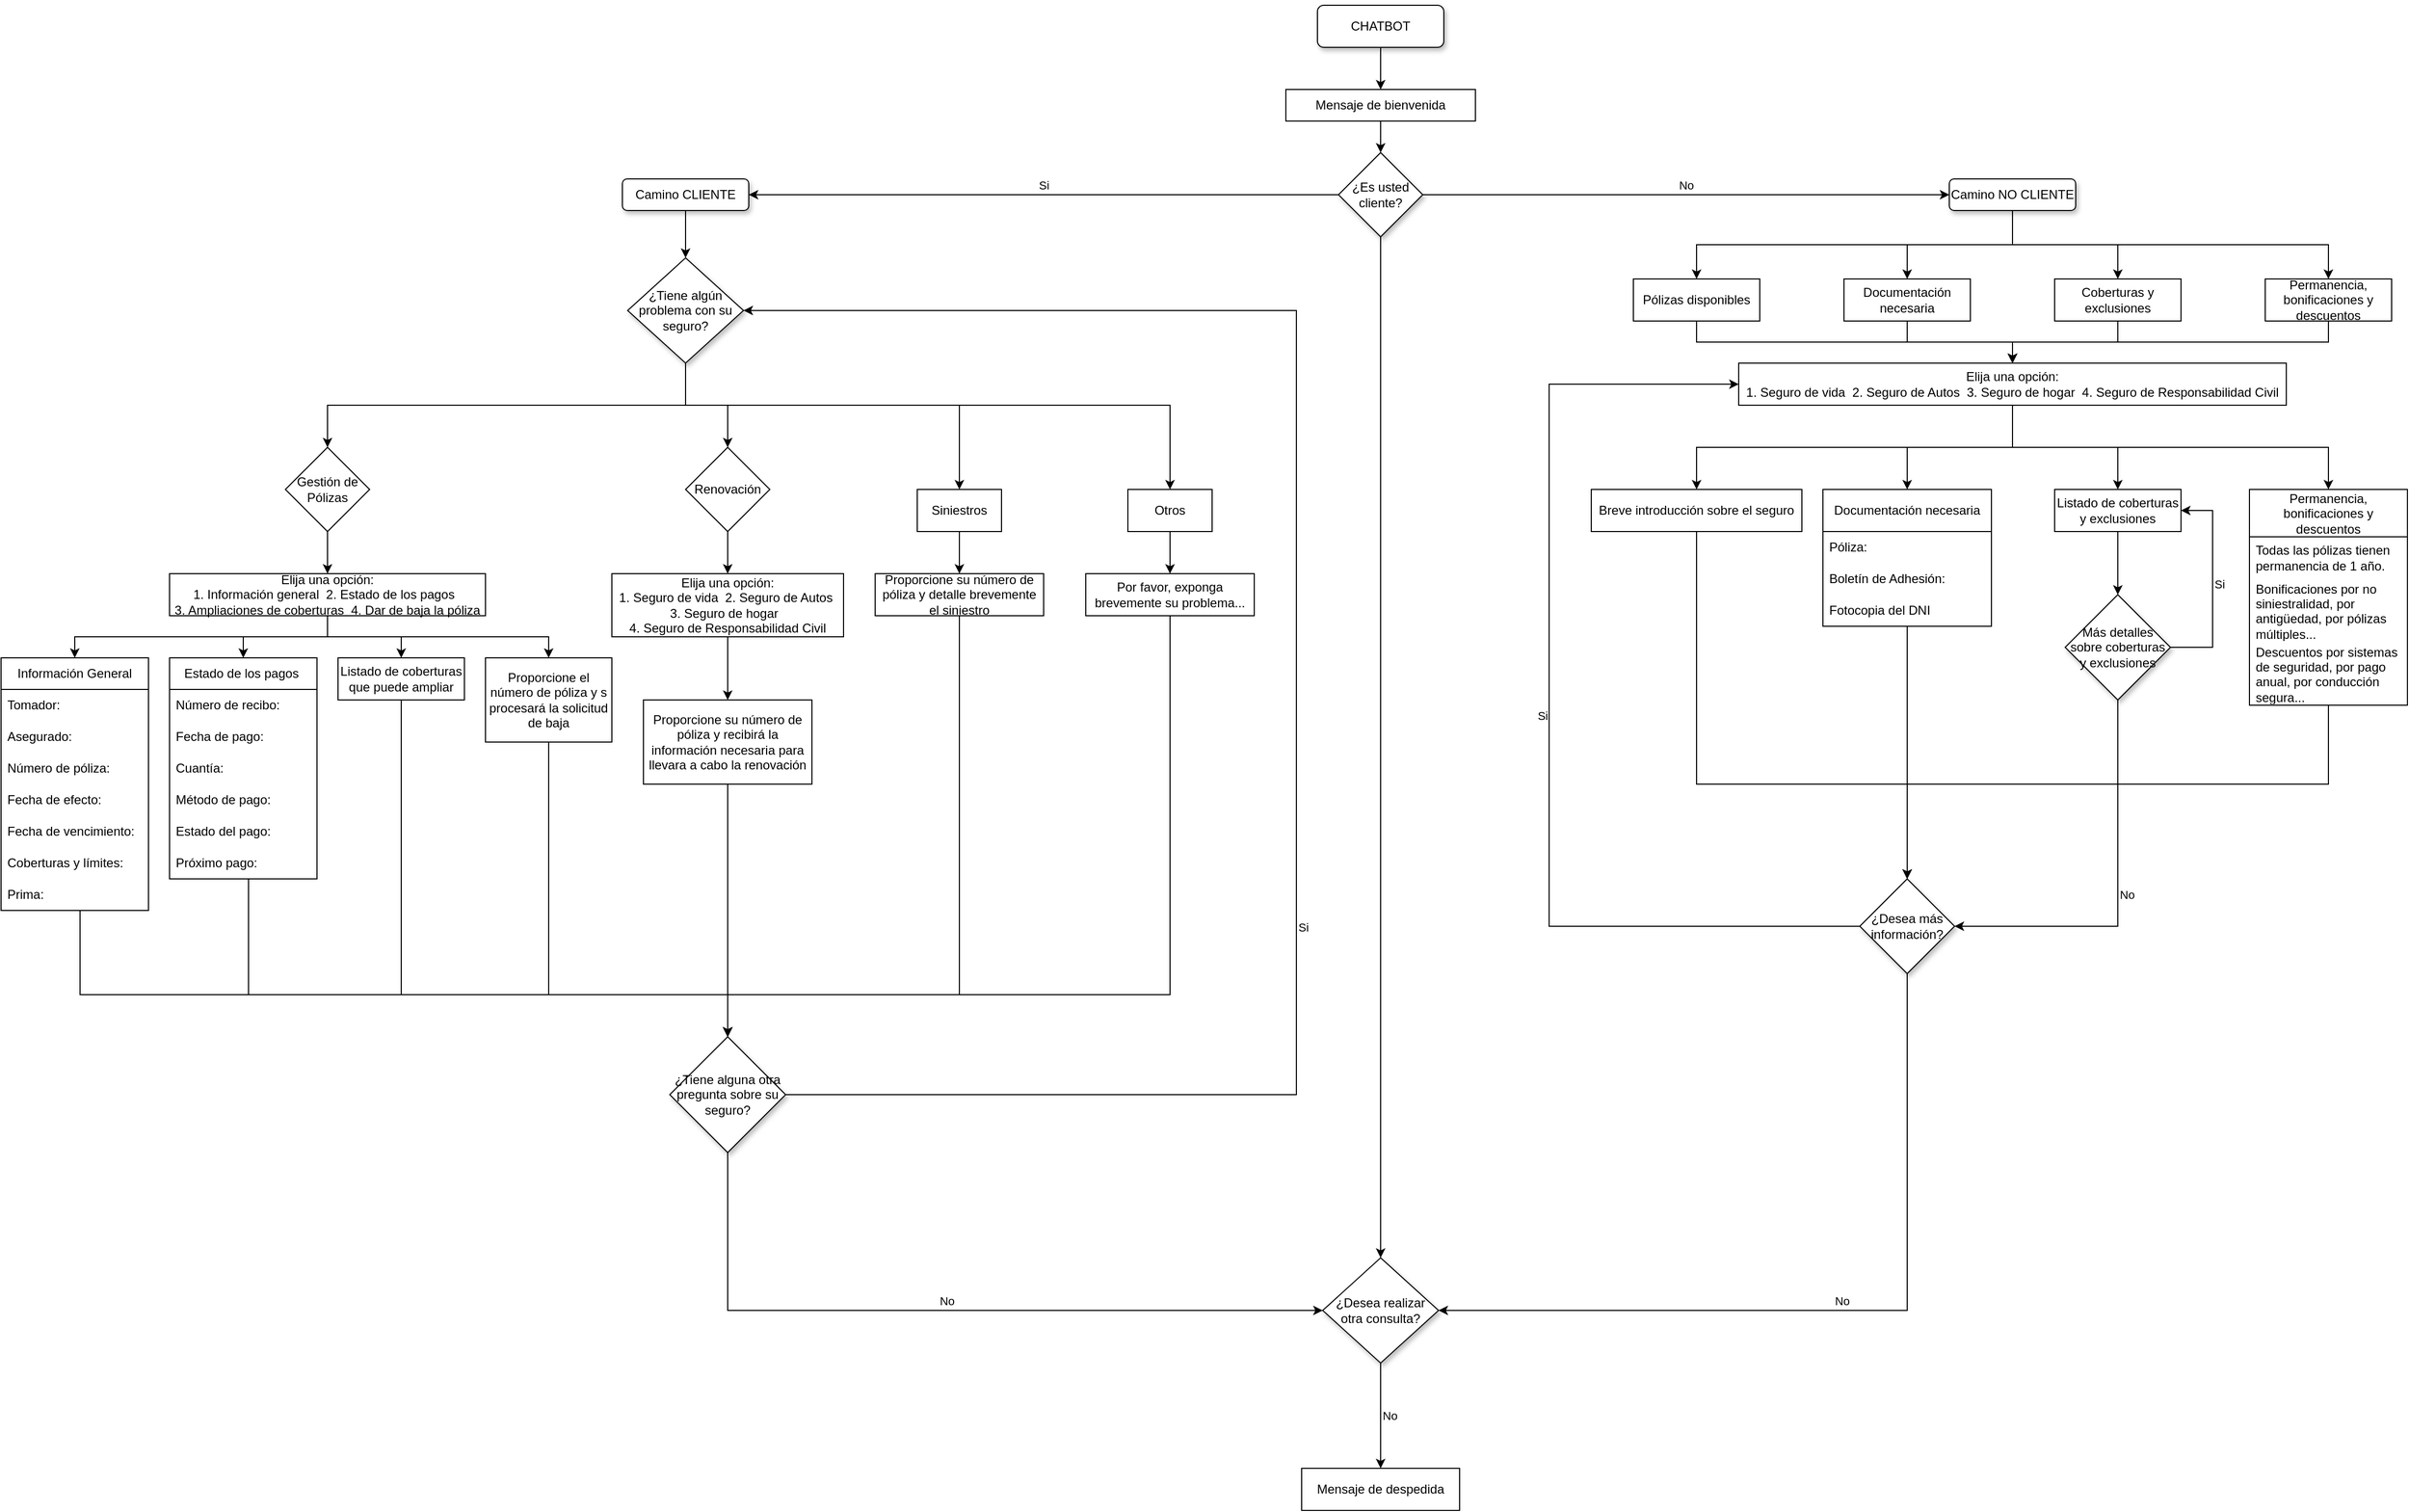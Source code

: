 <mxfile version="21.6.8" type="device">
  <diagram id="C5RBs43oDa-KdzZeNtuy" name="Page-1">
    <mxGraphModel dx="1194" dy="675" grid="1" gridSize="10" guides="1" tooltips="1" connect="1" arrows="1" fold="1" page="1" pageScale="1" pageWidth="2336" pageHeight="1654" math="0" shadow="0">
      <root>
        <object label="" id="WIyWlLk6GJQsqaUBKTNV-0">
          <mxCell />
        </object>
        <mxCell id="WIyWlLk6GJQsqaUBKTNV-1" parent="WIyWlLk6GJQsqaUBKTNV-0" />
        <mxCell id="YRed_KIPHT2Aui96E80V-419" style="edgeStyle=orthogonalEdgeStyle;rounded=0;orthogonalLoop=1;jettySize=auto;html=1;exitX=0.5;exitY=1;exitDx=0;exitDy=0;entryX=0.5;entryY=0;entryDx=0;entryDy=0;labelBackgroundColor=none;fontColor=default;" parent="WIyWlLk6GJQsqaUBKTNV-1" source="WIyWlLk6GJQsqaUBKTNV-3" target="YRed_KIPHT2Aui96E80V-404" edge="1">
          <mxGeometry relative="1" as="geometry" />
        </mxCell>
        <mxCell id="WIyWlLk6GJQsqaUBKTNV-3" value="CHATBOT" style="rounded=1;whiteSpace=wrap;html=1;fontSize=12;glass=0;strokeWidth=1;shadow=1;labelBackgroundColor=none;" parent="WIyWlLk6GJQsqaUBKTNV-1" vertex="1">
          <mxGeometry x="1260" y="20" width="120" height="40" as="geometry" />
        </mxCell>
        <mxCell id="PzYOAP8RvENbLpn77y3W-33" style="edgeStyle=orthogonalEdgeStyle;rounded=0;orthogonalLoop=1;jettySize=auto;html=1;exitX=0.5;exitY=1;exitDx=0;exitDy=0;" parent="WIyWlLk6GJQsqaUBKTNV-1" source="YRed_KIPHT2Aui96E80V-404" target="YRed_KIPHT2Aui96E80V-406" edge="1">
          <mxGeometry relative="1" as="geometry" />
        </mxCell>
        <mxCell id="YRed_KIPHT2Aui96E80V-404" value="Mensaje de bienvenida" style="rounded=0;whiteSpace=wrap;html=1;labelBackgroundColor=none;shadow=0;" parent="WIyWlLk6GJQsqaUBKTNV-1" vertex="1">
          <mxGeometry x="1230" y="100" width="180" height="30" as="geometry" />
        </mxCell>
        <mxCell id="YRed_KIPHT2Aui96E80V-411" value="No" style="edgeStyle=orthogonalEdgeStyle;rounded=0;orthogonalLoop=1;jettySize=auto;html=1;exitX=1;exitY=0.5;exitDx=0;exitDy=0;labelPosition=center;verticalLabelPosition=top;align=center;verticalAlign=bottom;textDirection=ltr;entryX=0;entryY=0.5;entryDx=0;entryDy=0;labelBackgroundColor=none;fontColor=default;shadow=0;" parent="WIyWlLk6GJQsqaUBKTNV-1" source="YRed_KIPHT2Aui96E80V-406" target="YRed_KIPHT2Aui96E80V-414" edge="1">
          <mxGeometry relative="1" as="geometry">
            <mxPoint x="1120" y="200" as="targetPoint" />
          </mxGeometry>
        </mxCell>
        <mxCell id="PzYOAP8RvENbLpn77y3W-72" value="Si" style="edgeStyle=orthogonalEdgeStyle;rounded=0;orthogonalLoop=1;jettySize=auto;html=1;exitX=0;exitY=0.5;exitDx=0;exitDy=0;entryX=1;entryY=0.5;entryDx=0;entryDy=0;labelPosition=center;verticalLabelPosition=top;align=center;verticalAlign=bottom;" parent="WIyWlLk6GJQsqaUBKTNV-1" source="YRed_KIPHT2Aui96E80V-406" target="YRed_KIPHT2Aui96E80V-412" edge="1">
          <mxGeometry relative="1" as="geometry" />
        </mxCell>
        <mxCell id="PzYOAP8RvENbLpn77y3W-95" style="edgeStyle=orthogonalEdgeStyle;rounded=0;orthogonalLoop=1;jettySize=auto;html=1;exitX=0.5;exitY=1;exitDx=0;exitDy=0;" parent="WIyWlLk6GJQsqaUBKTNV-1" source="YRed_KIPHT2Aui96E80V-406" target="PzYOAP8RvENbLpn77y3W-46" edge="1">
          <mxGeometry relative="1" as="geometry" />
        </mxCell>
        <mxCell id="YRed_KIPHT2Aui96E80V-406" value="¿Es usted cliente?" style="rhombus;whiteSpace=wrap;html=1;rounded=0;labelBackgroundColor=none;shadow=1;" parent="WIyWlLk6GJQsqaUBKTNV-1" vertex="1">
          <mxGeometry x="1280" y="160" width="80" height="80" as="geometry" />
        </mxCell>
        <mxCell id="YRed_KIPHT2Aui96E80V-420" style="edgeStyle=orthogonalEdgeStyle;rounded=0;orthogonalLoop=1;jettySize=auto;html=1;exitX=0.5;exitY=1;exitDx=0;exitDy=0;labelBackgroundColor=none;fontColor=default;" parent="WIyWlLk6GJQsqaUBKTNV-1" source="YRed_KIPHT2Aui96E80V-412" target="YRed_KIPHT2Aui96E80V-415" edge="1">
          <mxGeometry relative="1" as="geometry" />
        </mxCell>
        <mxCell id="YRed_KIPHT2Aui96E80V-412" value="Camino CLIENTE" style="rounded=1;whiteSpace=wrap;html=1;labelBackgroundColor=none;shadow=1;" parent="WIyWlLk6GJQsqaUBKTNV-1" vertex="1">
          <mxGeometry x="600" y="185" width="120" height="30" as="geometry" />
        </mxCell>
        <mxCell id="PzYOAP8RvENbLpn77y3W-58" style="edgeStyle=orthogonalEdgeStyle;rounded=0;orthogonalLoop=1;jettySize=auto;html=1;exitX=0.5;exitY=1;exitDx=0;exitDy=0;entryX=0.5;entryY=0;entryDx=0;entryDy=0;" parent="WIyWlLk6GJQsqaUBKTNV-1" source="YRed_KIPHT2Aui96E80V-414" target="DYdr8LJS92hogZwub-4w-35" edge="1">
          <mxGeometry relative="1" as="geometry" />
        </mxCell>
        <mxCell id="PzYOAP8RvENbLpn77y3W-59" style="edgeStyle=orthogonalEdgeStyle;rounded=0;orthogonalLoop=1;jettySize=auto;html=1;exitX=0.5;exitY=1;exitDx=0;exitDy=0;entryX=0.5;entryY=0;entryDx=0;entryDy=0;" parent="WIyWlLk6GJQsqaUBKTNV-1" source="YRed_KIPHT2Aui96E80V-414" target="DYdr8LJS92hogZwub-4w-36" edge="1">
          <mxGeometry relative="1" as="geometry" />
        </mxCell>
        <mxCell id="PzYOAP8RvENbLpn77y3W-60" style="edgeStyle=orthogonalEdgeStyle;rounded=0;orthogonalLoop=1;jettySize=auto;html=1;exitX=0.5;exitY=1;exitDx=0;exitDy=0;entryX=0.5;entryY=0;entryDx=0;entryDy=0;" parent="WIyWlLk6GJQsqaUBKTNV-1" source="YRed_KIPHT2Aui96E80V-414" target="DYdr8LJS92hogZwub-4w-37" edge="1">
          <mxGeometry relative="1" as="geometry" />
        </mxCell>
        <mxCell id="PzYOAP8RvENbLpn77y3W-61" style="edgeStyle=orthogonalEdgeStyle;rounded=0;orthogonalLoop=1;jettySize=auto;html=1;exitX=0.5;exitY=1;exitDx=0;exitDy=0;entryX=0.5;entryY=0;entryDx=0;entryDy=0;" parent="WIyWlLk6GJQsqaUBKTNV-1" source="YRed_KIPHT2Aui96E80V-414" target="DYdr8LJS92hogZwub-4w-38" edge="1">
          <mxGeometry relative="1" as="geometry" />
        </mxCell>
        <mxCell id="YRed_KIPHT2Aui96E80V-414" value="Camino NO CLIENTE" style="rounded=1;whiteSpace=wrap;html=1;labelBackgroundColor=none;glass=0;shadow=1;" parent="WIyWlLk6GJQsqaUBKTNV-1" vertex="1">
          <mxGeometry x="1860" y="185" width="120" height="30" as="geometry" />
        </mxCell>
        <mxCell id="PzYOAP8RvENbLpn77y3W-77" style="edgeStyle=orthogonalEdgeStyle;rounded=0;orthogonalLoop=1;jettySize=auto;html=1;exitX=0.5;exitY=1;exitDx=0;exitDy=0;entryX=0.5;entryY=0;entryDx=0;entryDy=0;" parent="WIyWlLk6GJQsqaUBKTNV-1" source="YRed_KIPHT2Aui96E80V-415" target="DYdr8LJS92hogZwub-4w-5" edge="1">
          <mxGeometry relative="1" as="geometry">
            <Array as="points">
              <mxPoint x="660" y="400" />
              <mxPoint x="1120" y="400" />
            </Array>
          </mxGeometry>
        </mxCell>
        <mxCell id="PzYOAP8RvENbLpn77y3W-78" style="edgeStyle=orthogonalEdgeStyle;rounded=0;orthogonalLoop=1;jettySize=auto;html=1;exitX=0.5;exitY=1;exitDx=0;exitDy=0;" parent="WIyWlLk6GJQsqaUBKTNV-1" source="YRed_KIPHT2Aui96E80V-415" target="DYdr8LJS92hogZwub-4w-4" edge="1">
          <mxGeometry relative="1" as="geometry">
            <Array as="points">
              <mxPoint x="660" y="400" />
              <mxPoint x="920" y="400" />
            </Array>
          </mxGeometry>
        </mxCell>
        <mxCell id="PzYOAP8RvENbLpn77y3W-81" style="edgeStyle=orthogonalEdgeStyle;rounded=0;orthogonalLoop=1;jettySize=auto;html=1;exitX=0.5;exitY=1;exitDx=0;exitDy=0;entryX=0.5;entryY=0;entryDx=0;entryDy=0;" parent="WIyWlLk6GJQsqaUBKTNV-1" source="YRed_KIPHT2Aui96E80V-415" target="DYdr8LJS92hogZwub-4w-11" edge="1">
          <mxGeometry relative="1" as="geometry">
            <Array as="points">
              <mxPoint x="520" y="400" />
              <mxPoint x="480" y="400" />
            </Array>
          </mxGeometry>
        </mxCell>
        <mxCell id="PzYOAP8RvENbLpn77y3W-87" style="edgeStyle=orthogonalEdgeStyle;rounded=0;orthogonalLoop=1;jettySize=auto;html=1;exitX=0.5;exitY=1;exitDx=0;exitDy=0;entryX=0.5;entryY=0;entryDx=0;entryDy=0;" parent="WIyWlLk6GJQsqaUBKTNV-1" source="YRed_KIPHT2Aui96E80V-415" target="DYdr8LJS92hogZwub-4w-10" edge="1">
          <mxGeometry relative="1" as="geometry">
            <Array as="points">
              <mxPoint x="660" y="400" />
              <mxPoint x="320" y="400" />
            </Array>
          </mxGeometry>
        </mxCell>
        <mxCell id="YRed_KIPHT2Aui96E80V-415" value="¿Tiene algún problema con su seguro?" style="rhombus;whiteSpace=wrap;html=1;rounded=0;labelBackgroundColor=none;shadow=1;" parent="WIyWlLk6GJQsqaUBKTNV-1" vertex="1">
          <mxGeometry x="605" y="260" width="110" height="100" as="geometry" />
        </mxCell>
        <mxCell id="PzYOAP8RvENbLpn77y3W-76" style="edgeStyle=orthogonalEdgeStyle;rounded=0;orthogonalLoop=1;jettySize=auto;html=1;exitX=0.5;exitY=1;exitDx=0;exitDy=0;" parent="WIyWlLk6GJQsqaUBKTNV-1" source="DYdr8LJS92hogZwub-4w-4" target="PzYOAP8RvENbLpn77y3W-37" edge="1">
          <mxGeometry relative="1" as="geometry" />
        </mxCell>
        <mxCell id="DYdr8LJS92hogZwub-4w-4" value="Siniestros" style="rounded=0;whiteSpace=wrap;html=1;" parent="WIyWlLk6GJQsqaUBKTNV-1" vertex="1">
          <mxGeometry x="880" y="480" width="80" height="40" as="geometry" />
        </mxCell>
        <mxCell id="PzYOAP8RvENbLpn77y3W-75" style="edgeStyle=orthogonalEdgeStyle;rounded=0;orthogonalLoop=1;jettySize=auto;html=1;exitX=0.5;exitY=1;exitDx=0;exitDy=0;entryX=0.5;entryY=0;entryDx=0;entryDy=0;" parent="WIyWlLk6GJQsqaUBKTNV-1" source="DYdr8LJS92hogZwub-4w-5" target="PzYOAP8RvENbLpn77y3W-35" edge="1">
          <mxGeometry relative="1" as="geometry" />
        </mxCell>
        <mxCell id="DYdr8LJS92hogZwub-4w-5" value="Otros" style="rounded=0;whiteSpace=wrap;html=1;" parent="WIyWlLk6GJQsqaUBKTNV-1" vertex="1">
          <mxGeometry x="1080" y="480" width="80" height="40" as="geometry" />
        </mxCell>
        <mxCell id="PzYOAP8RvENbLpn77y3W-88" style="edgeStyle=orthogonalEdgeStyle;rounded=0;orthogonalLoop=1;jettySize=auto;html=1;exitX=0.5;exitY=1;exitDx=0;exitDy=0;entryX=0.5;entryY=0;entryDx=0;entryDy=0;" parent="WIyWlLk6GJQsqaUBKTNV-1" source="DYdr8LJS92hogZwub-4w-10" target="PzYOAP8RvENbLpn77y3W-86" edge="1">
          <mxGeometry relative="1" as="geometry" />
        </mxCell>
        <mxCell id="DYdr8LJS92hogZwub-4w-10" value="Gestión de Pólizas" style="rhombus;whiteSpace=wrap;html=1;" parent="WIyWlLk6GJQsqaUBKTNV-1" vertex="1">
          <mxGeometry x="280" y="440" width="80" height="80" as="geometry" />
        </mxCell>
        <mxCell id="PzYOAP8RvENbLpn77y3W-94" style="edgeStyle=orthogonalEdgeStyle;rounded=0;orthogonalLoop=1;jettySize=auto;html=1;exitX=0.5;exitY=1;exitDx=0;exitDy=0;entryX=0.5;entryY=0;entryDx=0;entryDy=0;" parent="WIyWlLk6GJQsqaUBKTNV-1" source="DYdr8LJS92hogZwub-4w-11" target="PzYOAP8RvENbLpn77y3W-53" edge="1">
          <mxGeometry relative="1" as="geometry" />
        </mxCell>
        <mxCell id="DYdr8LJS92hogZwub-4w-11" value="Renovación" style="rhombus;whiteSpace=wrap;html=1;" parent="WIyWlLk6GJQsqaUBKTNV-1" vertex="1">
          <mxGeometry x="660" y="440" width="80" height="80" as="geometry" />
        </mxCell>
        <mxCell id="PzYOAP8RvENbLpn77y3W-102" style="edgeStyle=orthogonalEdgeStyle;rounded=0;orthogonalLoop=1;jettySize=auto;html=1;exitX=0.5;exitY=1;exitDx=0;exitDy=0;entryX=0.5;entryY=0;entryDx=0;entryDy=0;" parent="WIyWlLk6GJQsqaUBKTNV-1" source="DYdr8LJS92hogZwub-4w-14" target="PzYOAP8RvENbLpn77y3W-41" edge="1">
          <mxGeometry relative="1" as="geometry">
            <Array as="points">
              <mxPoint x="390" y="960" />
              <mxPoint x="700" y="960" />
            </Array>
          </mxGeometry>
        </mxCell>
        <mxCell id="DYdr8LJS92hogZwub-4w-14" value="Listado de coberturas que puede ampliar" style="rounded=0;whiteSpace=wrap;html=1;" parent="WIyWlLk6GJQsqaUBKTNV-1" vertex="1">
          <mxGeometry x="330" y="640" width="120" height="40" as="geometry" />
        </mxCell>
        <mxCell id="PzYOAP8RvENbLpn77y3W-101" style="edgeStyle=orthogonalEdgeStyle;rounded=0;orthogonalLoop=1;jettySize=auto;html=1;exitX=0.5;exitY=1;exitDx=0;exitDy=0;entryX=0.5;entryY=0;entryDx=0;entryDy=0;" parent="WIyWlLk6GJQsqaUBKTNV-1" source="DYdr8LJS92hogZwub-4w-15" target="PzYOAP8RvENbLpn77y3W-41" edge="1">
          <mxGeometry relative="1" as="geometry">
            <Array as="points">
              <mxPoint x="530" y="960" />
              <mxPoint x="700" y="960" />
            </Array>
          </mxGeometry>
        </mxCell>
        <mxCell id="DYdr8LJS92hogZwub-4w-15" value="Proporcione el número de póliza y s procesará la solicitud de baja" style="rounded=0;whiteSpace=wrap;html=1;" parent="WIyWlLk6GJQsqaUBKTNV-1" vertex="1">
          <mxGeometry x="470" y="640" width="120" height="80" as="geometry" />
        </mxCell>
        <mxCell id="PzYOAP8RvENbLpn77y3W-104" style="edgeStyle=orthogonalEdgeStyle;rounded=0;orthogonalLoop=1;jettySize=auto;html=1;exitX=0.5;exitY=1;exitDx=0;exitDy=0;entryX=0.5;entryY=0;entryDx=0;entryDy=0;" parent="WIyWlLk6GJQsqaUBKTNV-1" source="DYdr8LJS92hogZwub-4w-16" target="PzYOAP8RvENbLpn77y3W-41" edge="1">
          <mxGeometry relative="1" as="geometry">
            <Array as="points">
              <mxPoint x="85" y="960" />
              <mxPoint x="700" y="960" />
            </Array>
          </mxGeometry>
        </mxCell>
        <mxCell id="DYdr8LJS92hogZwub-4w-16" value="Información General" style="swimlane;fontStyle=0;childLayout=stackLayout;horizontal=1;startSize=30;horizontalStack=0;resizeParent=1;resizeParentMax=0;resizeLast=0;collapsible=1;marginBottom=0;whiteSpace=wrap;html=1;" parent="WIyWlLk6GJQsqaUBKTNV-1" vertex="1">
          <mxGeometry x="10" y="640" width="140" height="240" as="geometry">
            <mxRectangle x="10" y="640" width="150" height="30" as="alternateBounds" />
          </mxGeometry>
        </mxCell>
        <mxCell id="DYdr8LJS92hogZwub-4w-17" value="Tomador:" style="text;strokeColor=none;fillColor=none;align=left;verticalAlign=middle;spacingLeft=4;spacingRight=4;overflow=hidden;points=[[0,0.5],[1,0.5]];portConstraint=eastwest;rotatable=0;whiteSpace=wrap;html=1;" parent="DYdr8LJS92hogZwub-4w-16" vertex="1">
          <mxGeometry y="30" width="140" height="30" as="geometry" />
        </mxCell>
        <mxCell id="DYdr8LJS92hogZwub-4w-18" value="Asegurado:" style="text;strokeColor=none;fillColor=none;align=left;verticalAlign=middle;spacingLeft=4;spacingRight=4;overflow=hidden;points=[[0,0.5],[1,0.5]];portConstraint=eastwest;rotatable=0;whiteSpace=wrap;html=1;" parent="DYdr8LJS92hogZwub-4w-16" vertex="1">
          <mxGeometry y="60" width="140" height="30" as="geometry" />
        </mxCell>
        <mxCell id="DYdr8LJS92hogZwub-4w-19" value="Número de póliza:" style="text;strokeColor=none;fillColor=none;align=left;verticalAlign=middle;spacingLeft=4;spacingRight=4;overflow=hidden;points=[[0,0.5],[1,0.5]];portConstraint=eastwest;rotatable=0;whiteSpace=wrap;html=1;" parent="DYdr8LJS92hogZwub-4w-16" vertex="1">
          <mxGeometry y="90" width="140" height="30" as="geometry" />
        </mxCell>
        <mxCell id="DYdr8LJS92hogZwub-4w-20" value="Fecha de efecto:" style="text;strokeColor=none;fillColor=none;align=left;verticalAlign=middle;spacingLeft=4;spacingRight=4;overflow=hidden;points=[[0,0.5],[1,0.5]];portConstraint=eastwest;rotatable=0;whiteSpace=wrap;html=1;" parent="DYdr8LJS92hogZwub-4w-16" vertex="1">
          <mxGeometry y="120" width="140" height="30" as="geometry" />
        </mxCell>
        <mxCell id="DYdr8LJS92hogZwub-4w-21" value="Fecha de vencimiento:" style="text;strokeColor=none;fillColor=none;align=left;verticalAlign=middle;spacingLeft=4;spacingRight=4;overflow=hidden;points=[[0,0.5],[1,0.5]];portConstraint=eastwest;rotatable=0;whiteSpace=wrap;html=1;" parent="DYdr8LJS92hogZwub-4w-16" vertex="1">
          <mxGeometry y="150" width="140" height="30" as="geometry" />
        </mxCell>
        <mxCell id="DYdr8LJS92hogZwub-4w-22" value="Coberturas y límites:" style="text;strokeColor=none;fillColor=none;align=left;verticalAlign=middle;spacingLeft=4;spacingRight=4;overflow=hidden;points=[[0,0.5],[1,0.5]];portConstraint=eastwest;rotatable=0;whiteSpace=wrap;html=1;" parent="DYdr8LJS92hogZwub-4w-16" vertex="1">
          <mxGeometry y="180" width="140" height="30" as="geometry" />
        </mxCell>
        <mxCell id="DYdr8LJS92hogZwub-4w-23" value="Prima:" style="text;strokeColor=none;fillColor=none;align=left;verticalAlign=middle;spacingLeft=4;spacingRight=4;overflow=hidden;points=[[0,0.5],[1,0.5]];portConstraint=eastwest;rotatable=0;whiteSpace=wrap;html=1;" parent="DYdr8LJS92hogZwub-4w-16" vertex="1">
          <mxGeometry y="210" width="140" height="30" as="geometry" />
        </mxCell>
        <mxCell id="PzYOAP8RvENbLpn77y3W-103" style="edgeStyle=orthogonalEdgeStyle;rounded=0;orthogonalLoop=1;jettySize=auto;html=1;exitX=0.5;exitY=1;exitDx=0;exitDy=0;entryX=0.5;entryY=0;entryDx=0;entryDy=0;" parent="WIyWlLk6GJQsqaUBKTNV-1" source="DYdr8LJS92hogZwub-4w-26" target="PzYOAP8RvENbLpn77y3W-41" edge="1">
          <mxGeometry relative="1" as="geometry">
            <Array as="points">
              <mxPoint x="245" y="960" />
              <mxPoint x="700" y="960" />
            </Array>
          </mxGeometry>
        </mxCell>
        <mxCell id="DYdr8LJS92hogZwub-4w-26" value="Estado de los pagos&amp;nbsp;" style="swimlane;fontStyle=0;childLayout=stackLayout;horizontal=1;startSize=30;horizontalStack=0;resizeParent=1;resizeParentMax=0;resizeLast=0;collapsible=1;marginBottom=0;whiteSpace=wrap;html=1;" parent="WIyWlLk6GJQsqaUBKTNV-1" vertex="1">
          <mxGeometry x="170" y="640" width="140" height="210" as="geometry">
            <mxRectangle x="170" y="640" width="150" height="30" as="alternateBounds" />
          </mxGeometry>
        </mxCell>
        <mxCell id="DYdr8LJS92hogZwub-4w-27" value="Número de recibo:" style="text;strokeColor=none;fillColor=none;align=left;verticalAlign=middle;spacingLeft=4;spacingRight=4;overflow=hidden;points=[[0,0.5],[1,0.5]];portConstraint=eastwest;rotatable=0;whiteSpace=wrap;html=1;" parent="DYdr8LJS92hogZwub-4w-26" vertex="1">
          <mxGeometry y="30" width="140" height="30" as="geometry" />
        </mxCell>
        <mxCell id="DYdr8LJS92hogZwub-4w-28" value="Fecha de pago:" style="text;strokeColor=none;fillColor=none;align=left;verticalAlign=middle;spacingLeft=4;spacingRight=4;overflow=hidden;points=[[0,0.5],[1,0.5]];portConstraint=eastwest;rotatable=0;whiteSpace=wrap;html=1;" parent="DYdr8LJS92hogZwub-4w-26" vertex="1">
          <mxGeometry y="60" width="140" height="30" as="geometry" />
        </mxCell>
        <mxCell id="DYdr8LJS92hogZwub-4w-29" value="Cuantía:&amp;nbsp;" style="text;strokeColor=none;fillColor=none;align=left;verticalAlign=middle;spacingLeft=4;spacingRight=4;overflow=hidden;points=[[0,0.5],[1,0.5]];portConstraint=eastwest;rotatable=0;whiteSpace=wrap;html=1;" parent="DYdr8LJS92hogZwub-4w-26" vertex="1">
          <mxGeometry y="90" width="140" height="30" as="geometry" />
        </mxCell>
        <mxCell id="DYdr8LJS92hogZwub-4w-30" value="Método de pago:" style="text;strokeColor=none;fillColor=none;align=left;verticalAlign=middle;spacingLeft=4;spacingRight=4;overflow=hidden;points=[[0,0.5],[1,0.5]];portConstraint=eastwest;rotatable=0;whiteSpace=wrap;html=1;" parent="DYdr8LJS92hogZwub-4w-26" vertex="1">
          <mxGeometry y="120" width="140" height="30" as="geometry" />
        </mxCell>
        <mxCell id="DYdr8LJS92hogZwub-4w-31" value="Estado del pago:" style="text;strokeColor=none;fillColor=none;align=left;verticalAlign=middle;spacingLeft=4;spacingRight=4;overflow=hidden;points=[[0,0.5],[1,0.5]];portConstraint=eastwest;rotatable=0;whiteSpace=wrap;html=1;" parent="DYdr8LJS92hogZwub-4w-26" vertex="1">
          <mxGeometry y="150" width="140" height="30" as="geometry" />
        </mxCell>
        <mxCell id="DYdr8LJS92hogZwub-4w-32" value="Próximo pago:" style="text;strokeColor=none;fillColor=none;align=left;verticalAlign=middle;spacingLeft=4;spacingRight=4;overflow=hidden;points=[[0,0.5],[1,0.5]];portConstraint=eastwest;rotatable=0;whiteSpace=wrap;html=1;" parent="DYdr8LJS92hogZwub-4w-26" vertex="1">
          <mxGeometry y="180" width="140" height="30" as="geometry" />
        </mxCell>
        <mxCell id="DYdr8LJS92hogZwub-4w-45" style="edgeStyle=orthogonalEdgeStyle;rounded=0;orthogonalLoop=1;jettySize=auto;html=1;exitX=0.5;exitY=1;exitDx=0;exitDy=0;entryX=0.5;entryY=0;entryDx=0;entryDy=0;" parent="WIyWlLk6GJQsqaUBKTNV-1" source="DYdr8LJS92hogZwub-4w-35" target="DYdr8LJS92hogZwub-4w-44" edge="1">
          <mxGeometry relative="1" as="geometry" />
        </mxCell>
        <mxCell id="DYdr8LJS92hogZwub-4w-35" value="Pólizas disponibles" style="rounded=0;whiteSpace=wrap;html=1;shadow=0;" parent="WIyWlLk6GJQsqaUBKTNV-1" vertex="1">
          <mxGeometry x="1560" y="280" width="120" height="40" as="geometry" />
        </mxCell>
        <mxCell id="DYdr8LJS92hogZwub-4w-48" style="edgeStyle=orthogonalEdgeStyle;rounded=0;orthogonalLoop=1;jettySize=auto;html=1;exitX=0.5;exitY=1;exitDx=0;exitDy=0;entryX=0.5;entryY=0;entryDx=0;entryDy=0;" parent="WIyWlLk6GJQsqaUBKTNV-1" source="DYdr8LJS92hogZwub-4w-36" target="DYdr8LJS92hogZwub-4w-44" edge="1">
          <mxGeometry relative="1" as="geometry" />
        </mxCell>
        <mxCell id="DYdr8LJS92hogZwub-4w-36" value="Documentación necesaria" style="rounded=0;whiteSpace=wrap;html=1;shadow=0;" parent="WIyWlLk6GJQsqaUBKTNV-1" vertex="1">
          <mxGeometry x="1760" y="280" width="120" height="40" as="geometry" />
        </mxCell>
        <mxCell id="PzYOAP8RvENbLpn77y3W-34" style="edgeStyle=orthogonalEdgeStyle;rounded=0;orthogonalLoop=1;jettySize=auto;html=1;exitX=0.5;exitY=1;exitDx=0;exitDy=0;entryX=0.5;entryY=0;entryDx=0;entryDy=0;" parent="WIyWlLk6GJQsqaUBKTNV-1" source="DYdr8LJS92hogZwub-4w-37" target="DYdr8LJS92hogZwub-4w-44" edge="1">
          <mxGeometry relative="1" as="geometry" />
        </mxCell>
        <mxCell id="DYdr8LJS92hogZwub-4w-37" value="Coberturas y exclusiones" style="rounded=0;whiteSpace=wrap;html=1;shadow=0;" parent="WIyWlLk6GJQsqaUBKTNV-1" vertex="1">
          <mxGeometry x="1960" y="280" width="120" height="40" as="geometry" />
        </mxCell>
        <mxCell id="DYdr8LJS92hogZwub-4w-46" style="edgeStyle=orthogonalEdgeStyle;rounded=0;orthogonalLoop=1;jettySize=auto;html=1;exitX=0.5;exitY=1;exitDx=0;exitDy=0;entryX=0.5;entryY=0;entryDx=0;entryDy=0;" parent="WIyWlLk6GJQsqaUBKTNV-1" source="DYdr8LJS92hogZwub-4w-38" target="DYdr8LJS92hogZwub-4w-44" edge="1">
          <mxGeometry relative="1" as="geometry" />
        </mxCell>
        <mxCell id="DYdr8LJS92hogZwub-4w-38" value="Permanencia, bonificaciones y descuentos" style="rounded=0;whiteSpace=wrap;html=1;shadow=0;" parent="WIyWlLk6GJQsqaUBKTNV-1" vertex="1">
          <mxGeometry x="2160" y="280" width="120" height="40" as="geometry" />
        </mxCell>
        <mxCell id="PzYOAP8RvENbLpn77y3W-5" style="edgeStyle=orthogonalEdgeStyle;rounded=0;orthogonalLoop=1;jettySize=auto;html=1;exitX=0.5;exitY=1;exitDx=0;exitDy=0;entryX=0.5;entryY=0;entryDx=0;entryDy=0;" parent="WIyWlLk6GJQsqaUBKTNV-1" source="DYdr8LJS92hogZwub-4w-44" target="PzYOAP8RvENbLpn77y3W-0" edge="1">
          <mxGeometry relative="1" as="geometry" />
        </mxCell>
        <mxCell id="PzYOAP8RvENbLpn77y3W-63" style="edgeStyle=orthogonalEdgeStyle;rounded=0;orthogonalLoop=1;jettySize=auto;html=1;exitX=0.5;exitY=1;exitDx=0;exitDy=0;entryX=0.5;entryY=0;entryDx=0;entryDy=0;" parent="WIyWlLk6GJQsqaUBKTNV-1" source="DYdr8LJS92hogZwub-4w-44" target="PzYOAP8RvENbLpn77y3W-14" edge="1">
          <mxGeometry relative="1" as="geometry" />
        </mxCell>
        <mxCell id="PzYOAP8RvENbLpn77y3W-64" style="edgeStyle=orthogonalEdgeStyle;rounded=0;orthogonalLoop=1;jettySize=auto;html=1;exitX=0.5;exitY=1;exitDx=0;exitDy=0;" parent="WIyWlLk6GJQsqaUBKTNV-1" source="DYdr8LJS92hogZwub-4w-44" target="PzYOAP8RvENbLpn77y3W-2" edge="1">
          <mxGeometry relative="1" as="geometry" />
        </mxCell>
        <mxCell id="PzYOAP8RvENbLpn77y3W-65" style="edgeStyle=orthogonalEdgeStyle;rounded=0;orthogonalLoop=1;jettySize=auto;html=1;exitX=0.5;exitY=1;exitDx=0;exitDy=0;" parent="WIyWlLk6GJQsqaUBKTNV-1" source="DYdr8LJS92hogZwub-4w-44" target="PzYOAP8RvENbLpn77y3W-26" edge="1">
          <mxGeometry relative="1" as="geometry" />
        </mxCell>
        <mxCell id="DYdr8LJS92hogZwub-4w-44" value="Elija una opción:&lt;br&gt;1. Seguro de vida &amp;nbsp;2. Seguro de Autos &amp;nbsp;3. Seguro de hogar &amp;nbsp;4. Seguro de Responsabilidad Civil" style="rounded=0;whiteSpace=wrap;html=1;shadow=0;" parent="WIyWlLk6GJQsqaUBKTNV-1" vertex="1">
          <mxGeometry x="1660" y="360" width="520" height="40" as="geometry" />
        </mxCell>
        <mxCell id="PzYOAP8RvENbLpn77y3W-25" style="edgeStyle=orthogonalEdgeStyle;rounded=0;orthogonalLoop=1;jettySize=auto;html=1;exitX=0.5;exitY=1;exitDx=0;exitDy=0;entryX=0.5;entryY=0;entryDx=0;entryDy=0;" parent="WIyWlLk6GJQsqaUBKTNV-1" source="PzYOAP8RvENbLpn77y3W-2" target="PzYOAP8RvENbLpn77y3W-3" edge="1">
          <mxGeometry relative="1" as="geometry" />
        </mxCell>
        <mxCell id="PzYOAP8RvENbLpn77y3W-2" value="Listado de coberturas y exclusiones" style="rounded=0;whiteSpace=wrap;html=1;" parent="WIyWlLk6GJQsqaUBKTNV-1" vertex="1">
          <mxGeometry x="1960" y="480" width="120" height="40" as="geometry" />
        </mxCell>
        <mxCell id="PzYOAP8RvENbLpn77y3W-8" value="No" style="edgeStyle=orthogonalEdgeStyle;rounded=0;orthogonalLoop=1;jettySize=auto;html=1;exitX=0.5;exitY=1;exitDx=0;exitDy=0;entryX=1;entryY=0.5;entryDx=0;entryDy=0;labelPosition=right;verticalLabelPosition=middle;align=left;verticalAlign=middle;" parent="WIyWlLk6GJQsqaUBKTNV-1" source="PzYOAP8RvENbLpn77y3W-3" target="PzYOAP8RvENbLpn77y3W-7" edge="1">
          <mxGeometry relative="1" as="geometry" />
        </mxCell>
        <mxCell id="PzYOAP8RvENbLpn77y3W-67" value="Si" style="edgeStyle=orthogonalEdgeStyle;rounded=0;orthogonalLoop=1;jettySize=auto;html=1;exitX=1;exitY=0.5;exitDx=0;exitDy=0;entryX=1;entryY=0.5;entryDx=0;entryDy=0;labelPosition=right;verticalLabelPosition=middle;align=left;verticalAlign=middle;" parent="WIyWlLk6GJQsqaUBKTNV-1" source="PzYOAP8RvENbLpn77y3W-3" target="PzYOAP8RvENbLpn77y3W-2" edge="1">
          <mxGeometry relative="1" as="geometry">
            <Array as="points">
              <mxPoint x="2110" y="630" />
              <mxPoint x="2110" y="500" />
            </Array>
          </mxGeometry>
        </mxCell>
        <mxCell id="PzYOAP8RvENbLpn77y3W-3" value="&lt;font style=&quot;font-size: 12px;&quot;&gt;Más detalles sobre coberturas y exclusiones&lt;/font&gt;" style="rhombus;whiteSpace=wrap;html=1;shadow=1;" parent="WIyWlLk6GJQsqaUBKTNV-1" vertex="1">
          <mxGeometry x="1970" y="580" width="100" height="100" as="geometry" />
        </mxCell>
        <mxCell id="PzYOAP8RvENbLpn77y3W-11" value="Si" style="edgeStyle=orthogonalEdgeStyle;rounded=0;orthogonalLoop=1;jettySize=auto;html=1;exitX=0;exitY=0.5;exitDx=0;exitDy=0;entryX=0;entryY=0.5;entryDx=0;entryDy=0;labelPosition=left;verticalLabelPosition=middle;align=right;verticalAlign=middle;" parent="WIyWlLk6GJQsqaUBKTNV-1" source="PzYOAP8RvENbLpn77y3W-7" target="DYdr8LJS92hogZwub-4w-44" edge="1">
          <mxGeometry relative="1" as="geometry">
            <Array as="points">
              <mxPoint x="1480" y="895" />
              <mxPoint x="1480" y="380" />
            </Array>
          </mxGeometry>
        </mxCell>
        <mxCell id="PzYOAP8RvENbLpn77y3W-12" value="No" style="edgeStyle=orthogonalEdgeStyle;rounded=0;orthogonalLoop=1;jettySize=auto;html=1;exitX=0.5;exitY=1;exitDx=0;exitDy=0;entryX=1;entryY=0.5;entryDx=0;entryDy=0;labelPosition=center;verticalLabelPosition=top;align=center;verticalAlign=bottom;" parent="WIyWlLk6GJQsqaUBKTNV-1" source="PzYOAP8RvENbLpn77y3W-7" target="PzYOAP8RvENbLpn77y3W-46" edge="1">
          <mxGeometry relative="1" as="geometry">
            <mxPoint x="880" y="910" as="targetPoint" />
          </mxGeometry>
        </mxCell>
        <mxCell id="PzYOAP8RvENbLpn77y3W-7" value="¿Desea más información?" style="rhombus;whiteSpace=wrap;html=1;shadow=1;" parent="WIyWlLk6GJQsqaUBKTNV-1" vertex="1">
          <mxGeometry x="1775" y="850" width="90" height="90" as="geometry" />
        </mxCell>
        <mxCell id="PzYOAP8RvENbLpn77y3W-66" style="edgeStyle=orthogonalEdgeStyle;rounded=0;orthogonalLoop=1;jettySize=auto;html=1;exitX=0.5;exitY=1;exitDx=0;exitDy=0;entryX=0.5;entryY=0;entryDx=0;entryDy=0;" parent="WIyWlLk6GJQsqaUBKTNV-1" source="PzYOAP8RvENbLpn77y3W-26" target="PzYOAP8RvENbLpn77y3W-7" edge="1">
          <mxGeometry relative="1" as="geometry">
            <Array as="points">
              <mxPoint x="2220" y="760" />
              <mxPoint x="1820" y="760" />
            </Array>
          </mxGeometry>
        </mxCell>
        <mxCell id="PzYOAP8RvENbLpn77y3W-26" value="Permanencia, bonificaciones y descuentos" style="swimlane;fontStyle=0;childLayout=stackLayout;horizontal=1;startSize=45;horizontalStack=0;resizeParent=1;resizeParentMax=0;resizeLast=0;collapsible=1;marginBottom=0;whiteSpace=wrap;html=1;shadow=0;swimlaneLine=1;" parent="WIyWlLk6GJQsqaUBKTNV-1" vertex="1">
          <mxGeometry x="2145" y="480" width="150" height="205" as="geometry">
            <mxRectangle x="2020" y="480" width="160" height="40" as="alternateBounds" />
          </mxGeometry>
        </mxCell>
        <mxCell id="PzYOAP8RvENbLpn77y3W-27" value="Todas las pólizas tienen permanencia de 1 año." style="text;strokeColor=none;fillColor=none;align=left;verticalAlign=middle;spacingLeft=4;spacingRight=4;overflow=hidden;points=[[0,0.5],[1,0.5]];portConstraint=eastwest;rotatable=0;whiteSpace=wrap;html=1;" parent="PzYOAP8RvENbLpn77y3W-26" vertex="1">
          <mxGeometry y="45" width="150" height="40" as="geometry" />
        </mxCell>
        <mxCell id="PzYOAP8RvENbLpn77y3W-28" value="Bonificaciones por no siniestralidad, por antigüedad, por pólizas múltiples..." style="text;strokeColor=none;fillColor=none;align=left;verticalAlign=middle;spacingLeft=4;spacingRight=4;overflow=hidden;points=[[0,0.5],[1,0.5]];portConstraint=eastwest;rotatable=0;whiteSpace=wrap;html=1;" parent="PzYOAP8RvENbLpn77y3W-26" vertex="1">
          <mxGeometry y="85" width="150" height="60" as="geometry" />
        </mxCell>
        <mxCell id="PzYOAP8RvENbLpn77y3W-29" value="Descuentos por sistemas de seguridad, por pago anual, por conducción segura..." style="text;strokeColor=none;fillColor=none;align=left;verticalAlign=middle;spacingLeft=4;spacingRight=4;overflow=hidden;points=[[0,0.5],[1,0.5]];portConstraint=eastwest;rotatable=0;whiteSpace=wrap;html=1;" parent="PzYOAP8RvENbLpn77y3W-26" vertex="1">
          <mxGeometry y="145" width="150" height="60" as="geometry" />
        </mxCell>
        <mxCell id="PzYOAP8RvENbLpn77y3W-98" style="edgeStyle=orthogonalEdgeStyle;rounded=0;orthogonalLoop=1;jettySize=auto;html=1;exitX=0.5;exitY=1;exitDx=0;exitDy=0;" parent="WIyWlLk6GJQsqaUBKTNV-1" source="PzYOAP8RvENbLpn77y3W-35" target="PzYOAP8RvENbLpn77y3W-41" edge="1">
          <mxGeometry relative="1" as="geometry">
            <Array as="points">
              <mxPoint x="1120" y="960" />
              <mxPoint x="700" y="960" />
            </Array>
          </mxGeometry>
        </mxCell>
        <mxCell id="PzYOAP8RvENbLpn77y3W-35" value="Por favor, exponga brevemente su problema..." style="rounded=0;whiteSpace=wrap;html=1;" parent="WIyWlLk6GJQsqaUBKTNV-1" vertex="1">
          <mxGeometry x="1040" y="560" width="160" height="40" as="geometry" />
        </mxCell>
        <mxCell id="PzYOAP8RvENbLpn77y3W-99" style="edgeStyle=orthogonalEdgeStyle;rounded=0;orthogonalLoop=1;jettySize=auto;html=1;exitX=0.5;exitY=1;exitDx=0;exitDy=0;" parent="WIyWlLk6GJQsqaUBKTNV-1" source="PzYOAP8RvENbLpn77y3W-37" target="PzYOAP8RvENbLpn77y3W-41" edge="1">
          <mxGeometry relative="1" as="geometry">
            <Array as="points">
              <mxPoint x="920" y="960" />
              <mxPoint x="700" y="960" />
            </Array>
          </mxGeometry>
        </mxCell>
        <mxCell id="PzYOAP8RvENbLpn77y3W-37" value="Proporcione su número de póliza y detalle brevemente el siniestro" style="rounded=0;whiteSpace=wrap;html=1;" parent="WIyWlLk6GJQsqaUBKTNV-1" vertex="1">
          <mxGeometry x="840" y="560" width="160" height="40" as="geometry" />
        </mxCell>
        <mxCell id="PzYOAP8RvENbLpn77y3W-47" value="Si" style="edgeStyle=orthogonalEdgeStyle;rounded=0;orthogonalLoop=1;jettySize=auto;html=1;exitX=1;exitY=0.5;exitDx=0;exitDy=0;entryX=1;entryY=0.5;entryDx=0;entryDy=0;labelPosition=right;verticalLabelPosition=middle;align=left;verticalAlign=middle;" parent="WIyWlLk6GJQsqaUBKTNV-1" source="PzYOAP8RvENbLpn77y3W-41" target="YRed_KIPHT2Aui96E80V-415" edge="1">
          <mxGeometry x="-0.266" relative="1" as="geometry">
            <Array as="points">
              <mxPoint x="1240" y="1055" />
              <mxPoint x="1240" y="310" />
            </Array>
            <mxPoint as="offset" />
          </mxGeometry>
        </mxCell>
        <mxCell id="PzYOAP8RvENbLpn77y3W-48" value="No" style="edgeStyle=orthogonalEdgeStyle;rounded=0;orthogonalLoop=1;jettySize=auto;html=1;exitX=0.5;exitY=1;exitDx=0;exitDy=0;entryX=0;entryY=0.5;entryDx=0;entryDy=0;labelPosition=center;verticalLabelPosition=top;align=center;verticalAlign=bottom;" parent="WIyWlLk6GJQsqaUBKTNV-1" source="PzYOAP8RvENbLpn77y3W-41" target="PzYOAP8RvENbLpn77y3W-46" edge="1">
          <mxGeometry relative="1" as="geometry" />
        </mxCell>
        <mxCell id="PzYOAP8RvENbLpn77y3W-41" value="¿Tiene alguna otra pregunta sobre su seguro?" style="rhombus;whiteSpace=wrap;html=1;shadow=1;" parent="WIyWlLk6GJQsqaUBKTNV-1" vertex="1">
          <mxGeometry x="645" y="1000" width="110" height="110" as="geometry" />
        </mxCell>
        <mxCell id="PzYOAP8RvENbLpn77y3W-52" value="No" style="edgeStyle=orthogonalEdgeStyle;rounded=0;orthogonalLoop=1;jettySize=auto;html=1;exitX=0.5;exitY=1;exitDx=0;exitDy=0;entryX=0.5;entryY=0;entryDx=0;entryDy=0;align=left;labelPosition=right;verticalLabelPosition=middle;verticalAlign=middle;" parent="WIyWlLk6GJQsqaUBKTNV-1" source="PzYOAP8RvENbLpn77y3W-46" target="PzYOAP8RvENbLpn77y3W-51" edge="1">
          <mxGeometry relative="1" as="geometry" />
        </mxCell>
        <mxCell id="PzYOAP8RvENbLpn77y3W-46" value="¿Desea realizar otra consulta?" style="rhombus;whiteSpace=wrap;html=1;shadow=1;" parent="WIyWlLk6GJQsqaUBKTNV-1" vertex="1">
          <mxGeometry x="1265" y="1210" width="110" height="100" as="geometry" />
        </mxCell>
        <mxCell id="PzYOAP8RvENbLpn77y3W-51" value="Mensaje de despedida" style="rounded=0;whiteSpace=wrap;html=1;" parent="WIyWlLk6GJQsqaUBKTNV-1" vertex="1">
          <mxGeometry x="1245" y="1410" width="150" height="40" as="geometry" />
        </mxCell>
        <mxCell id="PzYOAP8RvENbLpn77y3W-83" style="edgeStyle=orthogonalEdgeStyle;rounded=0;orthogonalLoop=1;jettySize=auto;html=1;exitX=0.5;exitY=1;exitDx=0;exitDy=0;entryX=0.5;entryY=0;entryDx=0;entryDy=0;" parent="WIyWlLk6GJQsqaUBKTNV-1" source="PzYOAP8RvENbLpn77y3W-53" target="PzYOAP8RvENbLpn77y3W-82" edge="1">
          <mxGeometry relative="1" as="geometry" />
        </mxCell>
        <mxCell id="PzYOAP8RvENbLpn77y3W-53" value="Elija una opción:&lt;br&gt;1. Seguro de vida &amp;nbsp;2. Seguro de Autos&amp;nbsp;&lt;br&gt;3. Seguro de hogar &amp;nbsp;&lt;br&gt;4. Seguro de Responsabilidad Civil" style="rounded=0;whiteSpace=wrap;html=1;shadow=0;" parent="WIyWlLk6GJQsqaUBKTNV-1" vertex="1">
          <mxGeometry x="590" y="560" width="220" height="60" as="geometry" />
        </mxCell>
        <mxCell id="PzYOAP8RvENbLpn77y3W-68" style="edgeStyle=orthogonalEdgeStyle;rounded=0;orthogonalLoop=1;jettySize=auto;html=1;exitX=0.5;exitY=1;exitDx=0;exitDy=0;entryX=0.5;entryY=0;entryDx=0;entryDy=0;" parent="WIyWlLk6GJQsqaUBKTNV-1" source="PzYOAP8RvENbLpn77y3W-14" target="PzYOAP8RvENbLpn77y3W-7" edge="1">
          <mxGeometry relative="1" as="geometry">
            <Array as="points">
              <mxPoint x="1820" y="800" />
              <mxPoint x="1820" y="800" />
            </Array>
          </mxGeometry>
        </mxCell>
        <mxCell id="PzYOAP8RvENbLpn77y3W-14" value="Documentación necesaria" style="swimlane;fontStyle=0;childLayout=stackLayout;horizontal=1;startSize=40;horizontalStack=0;resizeParent=1;resizeParentMax=0;resizeLast=0;collapsible=1;marginBottom=0;whiteSpace=wrap;html=1;" parent="WIyWlLk6GJQsqaUBKTNV-1" vertex="1">
          <mxGeometry x="1740" y="480" width="160" height="130" as="geometry">
            <mxRectangle x="1620" y="480" width="150" height="40" as="alternateBounds" />
          </mxGeometry>
        </mxCell>
        <mxCell id="PzYOAP8RvENbLpn77y3W-15" value="Póliza:" style="text;strokeColor=none;fillColor=none;align=left;verticalAlign=middle;spacingLeft=4;spacingRight=4;overflow=hidden;points=[[0,0.5],[1,0.5]];portConstraint=eastwest;rotatable=0;whiteSpace=wrap;html=1;" parent="PzYOAP8RvENbLpn77y3W-14" vertex="1">
          <mxGeometry y="40" width="160" height="30" as="geometry" />
        </mxCell>
        <mxCell id="PzYOAP8RvENbLpn77y3W-16" value="Boletín de Adhesión:" style="text;strokeColor=none;fillColor=none;align=left;verticalAlign=middle;spacingLeft=4;spacingRight=4;overflow=hidden;points=[[0,0.5],[1,0.5]];portConstraint=eastwest;rotatable=0;whiteSpace=wrap;html=1;" parent="PzYOAP8RvENbLpn77y3W-14" vertex="1">
          <mxGeometry y="70" width="160" height="30" as="geometry" />
        </mxCell>
        <mxCell id="PzYOAP8RvENbLpn77y3W-17" value="Fotocopia del DNI" style="text;strokeColor=none;fillColor=none;align=left;verticalAlign=middle;spacingLeft=4;spacingRight=4;overflow=hidden;points=[[0,0.5],[1,0.5]];portConstraint=eastwest;rotatable=0;whiteSpace=wrap;html=1;" parent="PzYOAP8RvENbLpn77y3W-14" vertex="1">
          <mxGeometry y="100" width="160" height="30" as="geometry" />
        </mxCell>
        <mxCell id="PzYOAP8RvENbLpn77y3W-69" style="edgeStyle=orthogonalEdgeStyle;rounded=0;orthogonalLoop=1;jettySize=auto;html=1;exitX=0.5;exitY=1;exitDx=0;exitDy=0;" parent="WIyWlLk6GJQsqaUBKTNV-1" source="PzYOAP8RvENbLpn77y3W-0" target="PzYOAP8RvENbLpn77y3W-7" edge="1">
          <mxGeometry relative="1" as="geometry">
            <Array as="points">
              <mxPoint x="1620" y="760" />
              <mxPoint x="1820" y="760" />
            </Array>
          </mxGeometry>
        </mxCell>
        <mxCell id="PzYOAP8RvENbLpn77y3W-0" value="Breve introducción sobre el seguro" style="rounded=0;whiteSpace=wrap;html=1;" parent="WIyWlLk6GJQsqaUBKTNV-1" vertex="1">
          <mxGeometry x="1520" y="480" width="200" height="40" as="geometry" />
        </mxCell>
        <mxCell id="PzYOAP8RvENbLpn77y3W-100" style="edgeStyle=orthogonalEdgeStyle;rounded=0;orthogonalLoop=1;jettySize=auto;html=1;exitX=0.5;exitY=1;exitDx=0;exitDy=0;entryX=0.5;entryY=0;entryDx=0;entryDy=0;" parent="WIyWlLk6GJQsqaUBKTNV-1" source="PzYOAP8RvENbLpn77y3W-82" target="PzYOAP8RvENbLpn77y3W-41" edge="1">
          <mxGeometry relative="1" as="geometry" />
        </mxCell>
        <mxCell id="PzYOAP8RvENbLpn77y3W-82" value="Proporcione su número de póliza y recibirá la información necesaria para llevara a cabo la renovación" style="rounded=0;whiteSpace=wrap;html=1;" parent="WIyWlLk6GJQsqaUBKTNV-1" vertex="1">
          <mxGeometry x="620" y="680" width="160" height="80" as="geometry" />
        </mxCell>
        <mxCell id="PzYOAP8RvENbLpn77y3W-89" style="edgeStyle=orthogonalEdgeStyle;rounded=0;orthogonalLoop=1;jettySize=auto;html=1;exitX=0.5;exitY=1;exitDx=0;exitDy=0;entryX=0.5;entryY=0;entryDx=0;entryDy=0;" parent="WIyWlLk6GJQsqaUBKTNV-1" source="PzYOAP8RvENbLpn77y3W-86" target="DYdr8LJS92hogZwub-4w-16" edge="1">
          <mxGeometry relative="1" as="geometry" />
        </mxCell>
        <mxCell id="PzYOAP8RvENbLpn77y3W-90" style="edgeStyle=orthogonalEdgeStyle;rounded=0;orthogonalLoop=1;jettySize=auto;html=1;exitX=0.5;exitY=1;exitDx=0;exitDy=0;entryX=0.5;entryY=0;entryDx=0;entryDy=0;" parent="WIyWlLk6GJQsqaUBKTNV-1" source="PzYOAP8RvENbLpn77y3W-86" target="DYdr8LJS92hogZwub-4w-26" edge="1">
          <mxGeometry relative="1" as="geometry" />
        </mxCell>
        <mxCell id="PzYOAP8RvENbLpn77y3W-96" style="edgeStyle=orthogonalEdgeStyle;rounded=0;orthogonalLoop=1;jettySize=auto;html=1;exitX=0.5;exitY=1;exitDx=0;exitDy=0;" parent="WIyWlLk6GJQsqaUBKTNV-1" source="PzYOAP8RvENbLpn77y3W-86" target="DYdr8LJS92hogZwub-4w-14" edge="1">
          <mxGeometry relative="1" as="geometry" />
        </mxCell>
        <mxCell id="PzYOAP8RvENbLpn77y3W-97" style="edgeStyle=orthogonalEdgeStyle;rounded=0;orthogonalLoop=1;jettySize=auto;html=1;exitX=0.5;exitY=1;exitDx=0;exitDy=0;" parent="WIyWlLk6GJQsqaUBKTNV-1" source="PzYOAP8RvENbLpn77y3W-86" target="DYdr8LJS92hogZwub-4w-15" edge="1">
          <mxGeometry relative="1" as="geometry" />
        </mxCell>
        <mxCell id="PzYOAP8RvENbLpn77y3W-86" value="Elija una opción:&lt;br&gt;1. Información general &amp;nbsp;2. Estado de los pagos &amp;nbsp;&lt;br&gt;3. Ampliaciones de coberturas &amp;nbsp;4. Dar de baja la póliza" style="rounded=0;whiteSpace=wrap;html=1;shadow=0;" parent="WIyWlLk6GJQsqaUBKTNV-1" vertex="1">
          <mxGeometry x="170" y="560" width="300" height="40" as="geometry" />
        </mxCell>
      </root>
    </mxGraphModel>
  </diagram>
</mxfile>
